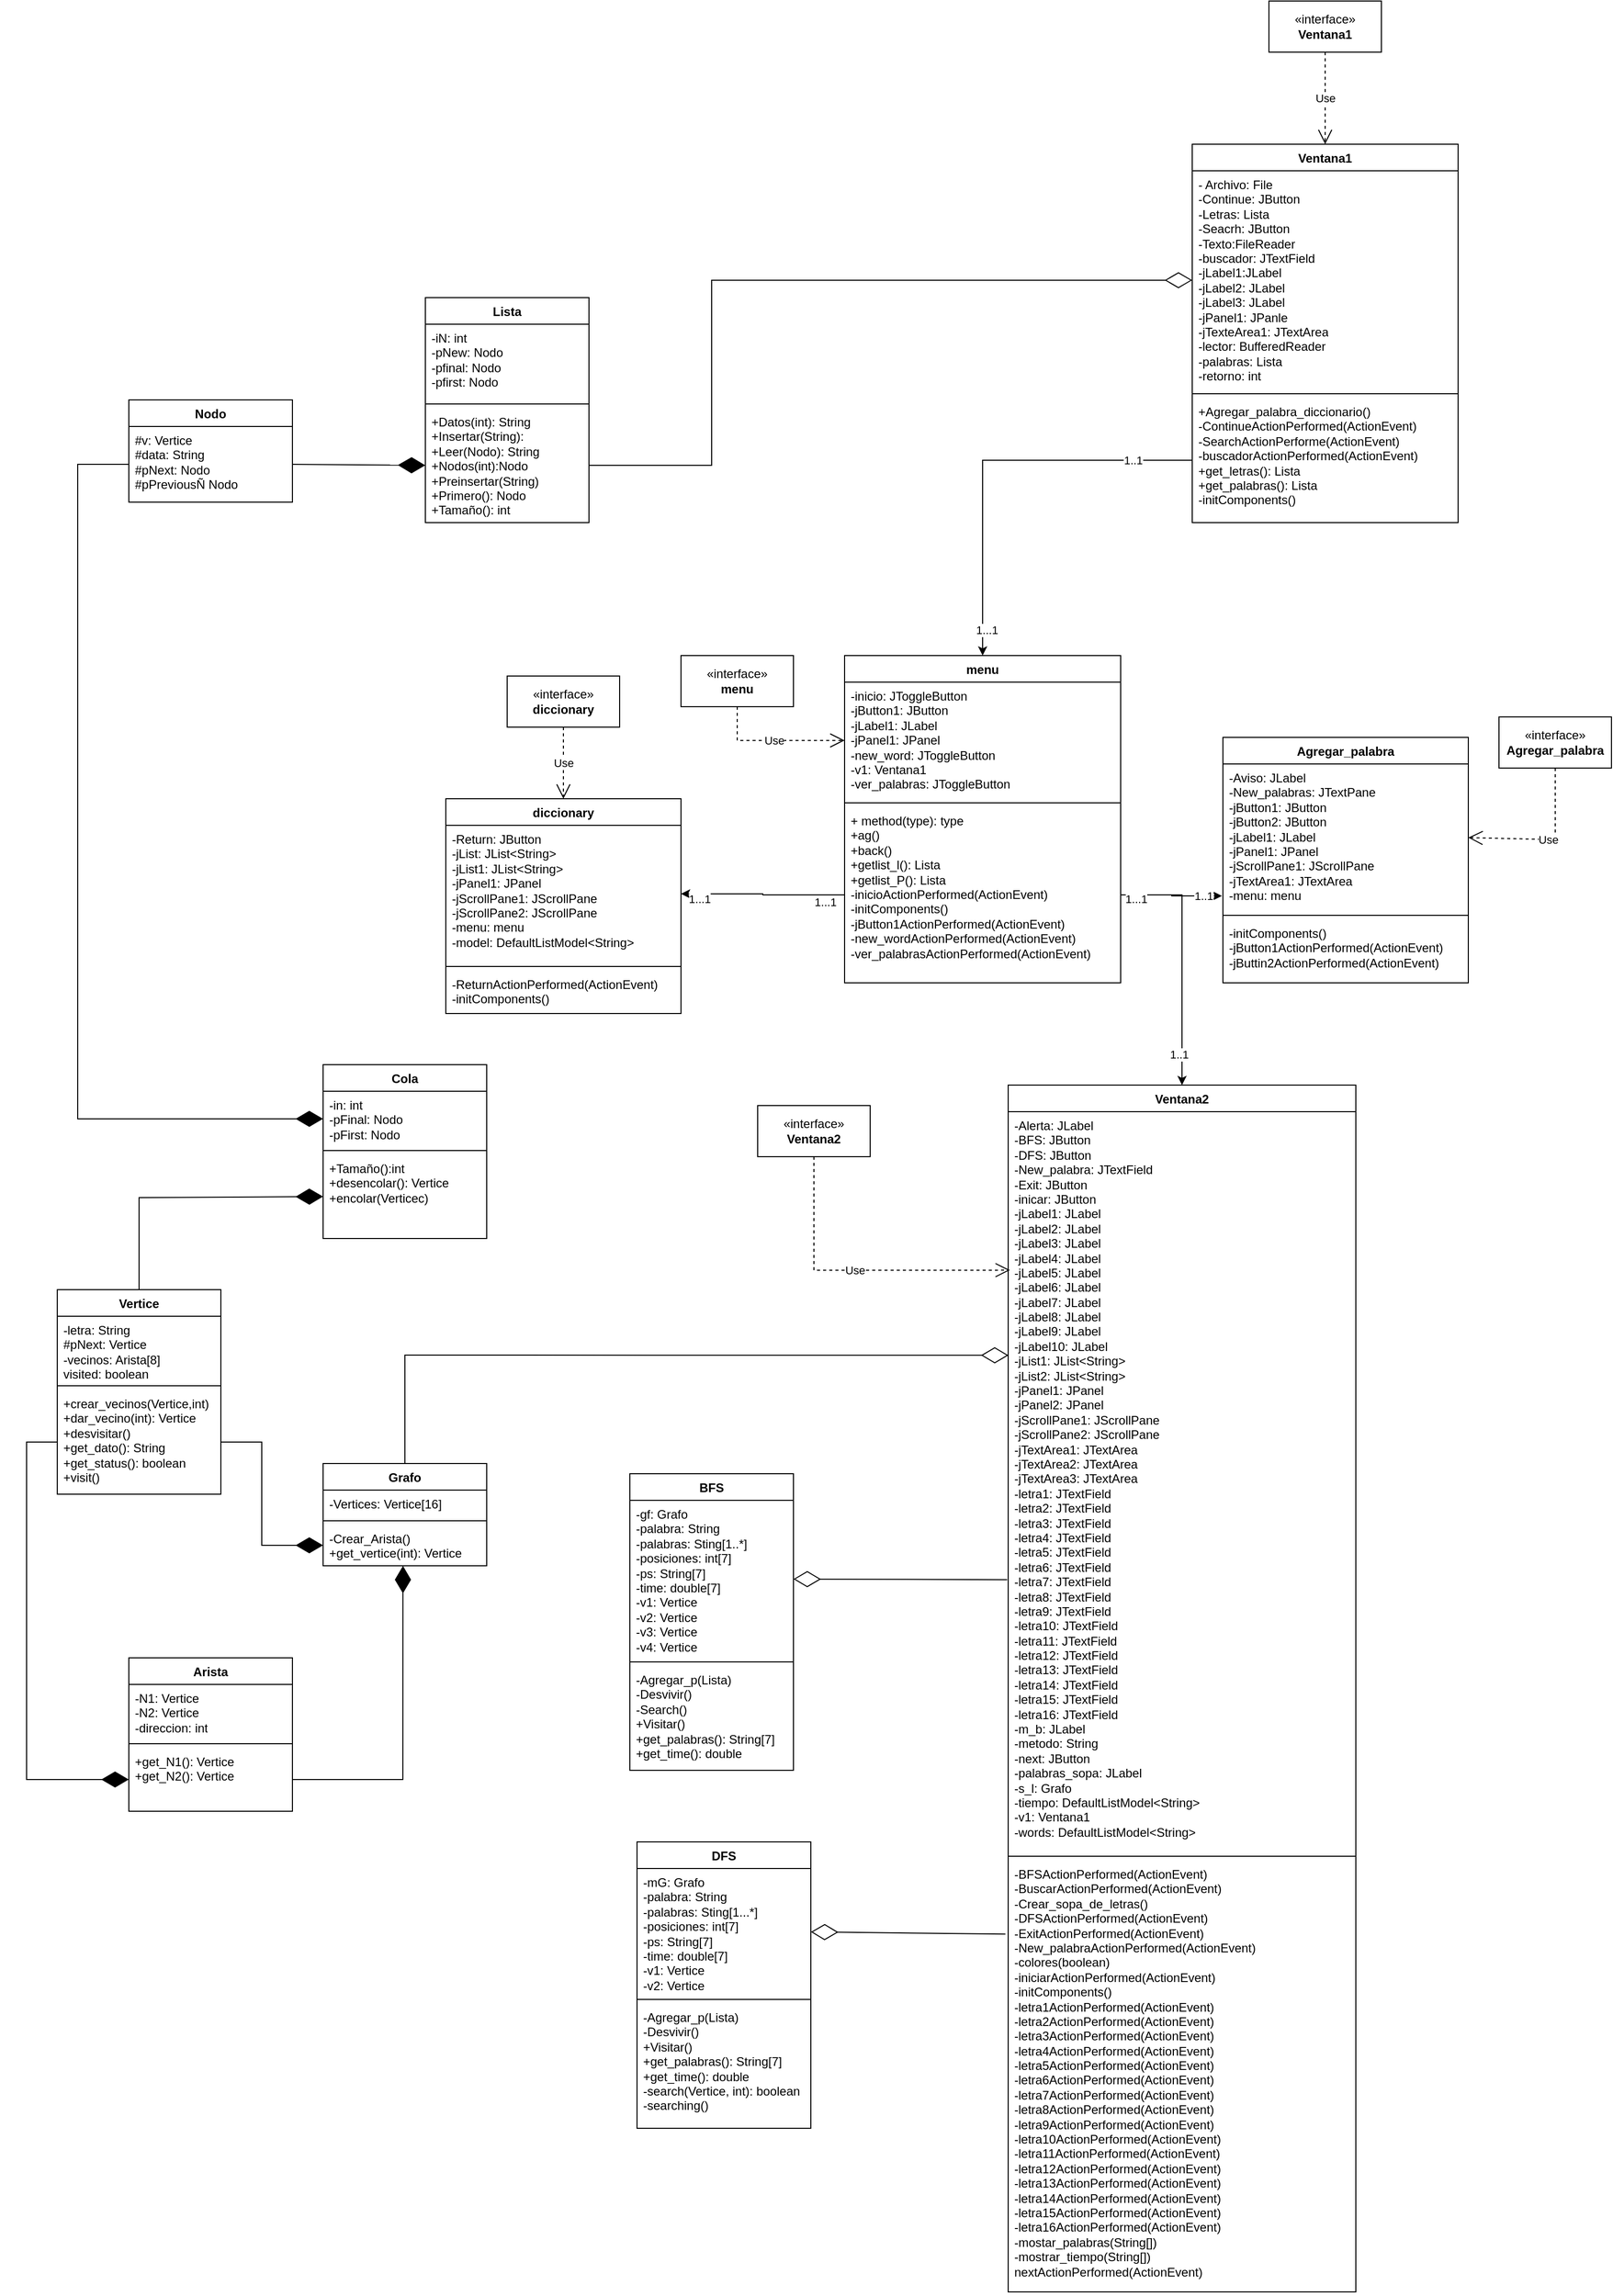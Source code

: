 <mxfile version="27.1.4">
  <diagram name="Página-1" id="ceeLPhI60hB81FL-jqfW">
    <mxGraphModel dx="1111" dy="466" grid="1" gridSize="10" guides="1" tooltips="1" connect="1" arrows="1" fold="1" page="1" pageScale="1" pageWidth="827" pageHeight="1169" math="0" shadow="0">
      <root>
        <mxCell id="0" />
        <mxCell id="1" parent="0" />
        <mxCell id="t98PURUELWhxp64p16nT-1" value="Ventana1&lt;div&gt;&lt;br&gt;&lt;/div&gt;" style="swimlane;fontStyle=1;align=center;verticalAlign=top;childLayout=stackLayout;horizontal=1;startSize=26;horizontalStack=0;resizeParent=1;resizeParentMax=0;resizeLast=0;collapsible=1;marginBottom=0;whiteSpace=wrap;html=1;" parent="1" vertex="1">
          <mxGeometry x="1200" y="190" width="260" height="370" as="geometry" />
        </mxCell>
        <mxCell id="t98PURUELWhxp64p16nT-2" value="- Archivo: File&lt;div&gt;-Continue: JButton&lt;/div&gt;&lt;div&gt;-Letras: Lista&lt;/div&gt;&lt;div&gt;-Seacrh: JButton&lt;/div&gt;&lt;div&gt;-Texto:FileReader&lt;/div&gt;&lt;div&gt;-buscador: JTextField&lt;/div&gt;&lt;div&gt;-jLabel1:JLabel&lt;/div&gt;&lt;div&gt;-jLabel2: JLabel&lt;/div&gt;&lt;div&gt;-jLabel3: JLabel&lt;/div&gt;&lt;div&gt;-jPanel1: JPanle&lt;/div&gt;&lt;div&gt;-jTexteArea1: JTextArea&lt;/div&gt;&lt;div&gt;-lector: BufferedReader&lt;/div&gt;&lt;div&gt;-palabras: Lista&lt;/div&gt;&lt;div&gt;-retorno: int&lt;/div&gt;" style="text;strokeColor=none;fillColor=none;align=left;verticalAlign=top;spacingLeft=4;spacingRight=4;overflow=hidden;rotatable=0;points=[[0,0.5],[1,0.5]];portConstraint=eastwest;whiteSpace=wrap;html=1;" parent="t98PURUELWhxp64p16nT-1" vertex="1">
          <mxGeometry y="26" width="260" height="214" as="geometry" />
        </mxCell>
        <mxCell id="t98PURUELWhxp64p16nT-3" value="" style="line;strokeWidth=1;fillColor=none;align=left;verticalAlign=middle;spacingTop=-1;spacingLeft=3;spacingRight=3;rotatable=0;labelPosition=right;points=[];portConstraint=eastwest;strokeColor=inherit;" parent="t98PURUELWhxp64p16nT-1" vertex="1">
          <mxGeometry y="240" width="260" height="8" as="geometry" />
        </mxCell>
        <mxCell id="t98PURUELWhxp64p16nT-4" value="&lt;div&gt;+Agregar_palabra_diccionario()&lt;/div&gt;&lt;div&gt;-ContinueActionPerformed(ActionEvent)&lt;/div&gt;&lt;div&gt;-SearchActionPerforme(ActionEvent)&lt;/div&gt;&lt;div&gt;-buscadorActionPerformed(ActionEvent)&lt;/div&gt;&lt;div&gt;+get_letras(): Lista&lt;/div&gt;&lt;div&gt;+get_palabras(): Lista&lt;/div&gt;&lt;div&gt;-initComponents()&lt;/div&gt;" style="text;strokeColor=none;fillColor=none;align=left;verticalAlign=top;spacingLeft=4;spacingRight=4;overflow=hidden;rotatable=0;points=[[0,0.5],[1,0.5]];portConstraint=eastwest;whiteSpace=wrap;html=1;" parent="t98PURUELWhxp64p16nT-1" vertex="1">
          <mxGeometry y="248" width="260" height="122" as="geometry" />
        </mxCell>
        <mxCell id="t98PURUELWhxp64p16nT-5" value="menu&lt;div&gt;&lt;br&gt;&lt;/div&gt;" style="swimlane;fontStyle=1;align=center;verticalAlign=top;childLayout=stackLayout;horizontal=1;startSize=26;horizontalStack=0;resizeParent=1;resizeParentMax=0;resizeLast=0;collapsible=1;marginBottom=0;whiteSpace=wrap;html=1;" parent="1" vertex="1">
          <mxGeometry x="860" y="690" width="270" height="320" as="geometry" />
        </mxCell>
        <mxCell id="t98PURUELWhxp64p16nT-6" value="-inicio: JToggleButton&lt;div&gt;-jButton1: JButton&lt;/div&gt;&lt;div&gt;-jLabel1: JLabel&lt;/div&gt;&lt;div&gt;-jPanel1: JPanel&lt;/div&gt;&lt;div&gt;-new_word: JToggleButton&lt;/div&gt;&lt;div&gt;-v1: Ventana1&lt;/div&gt;&lt;div&gt;-ver_palabras: JToggleButton&lt;/div&gt;" style="text;strokeColor=none;fillColor=none;align=left;verticalAlign=top;spacingLeft=4;spacingRight=4;overflow=hidden;rotatable=0;points=[[0,0.5],[1,0.5]];portConstraint=eastwest;whiteSpace=wrap;html=1;" parent="t98PURUELWhxp64p16nT-5" vertex="1">
          <mxGeometry y="26" width="270" height="114" as="geometry" />
        </mxCell>
        <mxCell id="t98PURUELWhxp64p16nT-7" value="" style="line;strokeWidth=1;fillColor=none;align=left;verticalAlign=middle;spacingTop=-1;spacingLeft=3;spacingRight=3;rotatable=0;labelPosition=right;points=[];portConstraint=eastwest;strokeColor=inherit;" parent="t98PURUELWhxp64p16nT-5" vertex="1">
          <mxGeometry y="140" width="270" height="8" as="geometry" />
        </mxCell>
        <mxCell id="t98PURUELWhxp64p16nT-8" value="+ method(type): type&lt;div&gt;+ag()&lt;/div&gt;&lt;div&gt;+back()&lt;/div&gt;&lt;div&gt;+getlist_l(): Lista&lt;/div&gt;&lt;div&gt;+getlist_P(): Lista&lt;/div&gt;&lt;div&gt;-inicioActionPerformed(ActionEvent)&lt;/div&gt;&lt;div&gt;-initComponents()&lt;/div&gt;&lt;div&gt;-jButton1ActionPerformed(ActionEvent)&lt;/div&gt;&lt;div&gt;-new_wordActionPerformed(ActionEvent)&lt;/div&gt;&lt;div&gt;-ver_palabrasActionPerformed(ActionEvent)&lt;/div&gt;" style="text;strokeColor=none;fillColor=none;align=left;verticalAlign=top;spacingLeft=4;spacingRight=4;overflow=hidden;rotatable=0;points=[[0,0.5],[1,0.5]];portConstraint=eastwest;whiteSpace=wrap;html=1;" parent="t98PURUELWhxp64p16nT-5" vertex="1">
          <mxGeometry y="148" width="270" height="172" as="geometry" />
        </mxCell>
        <mxCell id="t98PURUELWhxp64p16nT-9" value="diccionary" style="swimlane;fontStyle=1;align=center;verticalAlign=top;childLayout=stackLayout;horizontal=1;startSize=26;horizontalStack=0;resizeParent=1;resizeParentMax=0;resizeLast=0;collapsible=1;marginBottom=0;whiteSpace=wrap;html=1;" parent="1" vertex="1">
          <mxGeometry x="470" y="830" width="230" height="210" as="geometry" />
        </mxCell>
        <mxCell id="t98PURUELWhxp64p16nT-10" value="-Return: JButton&lt;div&gt;-jList: JList&amp;lt;String&amp;gt;&lt;br&gt;&lt;div&gt;-jList1: JList&amp;lt;String&amp;gt;&lt;/div&gt;&lt;/div&gt;&lt;div&gt;-jPanel1: JPanel&lt;/div&gt;&lt;div&gt;-jScrollPane1: JScrollPane&lt;/div&gt;&lt;div&gt;-jScrollPane2: JScrollPane&lt;/div&gt;&lt;div&gt;-menu: menu&lt;/div&gt;&lt;div&gt;-model: DefaultListModel&amp;lt;String&amp;gt;&lt;/div&gt;" style="text;strokeColor=none;fillColor=none;align=left;verticalAlign=top;spacingLeft=4;spacingRight=4;overflow=hidden;rotatable=0;points=[[0,0.5],[1,0.5]];portConstraint=eastwest;whiteSpace=wrap;html=1;" parent="t98PURUELWhxp64p16nT-9" vertex="1">
          <mxGeometry y="26" width="230" height="134" as="geometry" />
        </mxCell>
        <mxCell id="t98PURUELWhxp64p16nT-11" value="" style="line;strokeWidth=1;fillColor=none;align=left;verticalAlign=middle;spacingTop=-1;spacingLeft=3;spacingRight=3;rotatable=0;labelPosition=right;points=[];portConstraint=eastwest;strokeColor=inherit;" parent="t98PURUELWhxp64p16nT-9" vertex="1">
          <mxGeometry y="160" width="230" height="8" as="geometry" />
        </mxCell>
        <mxCell id="t98PURUELWhxp64p16nT-12" value="-ReturnActionPerformed(ActionEvent)&lt;div&gt;-initComponents()&lt;/div&gt;" style="text;strokeColor=none;fillColor=none;align=left;verticalAlign=top;spacingLeft=4;spacingRight=4;overflow=hidden;rotatable=0;points=[[0,0.5],[1,0.5]];portConstraint=eastwest;whiteSpace=wrap;html=1;" parent="t98PURUELWhxp64p16nT-9" vertex="1">
          <mxGeometry y="168" width="230" height="42" as="geometry" />
        </mxCell>
        <mxCell id="t98PURUELWhxp64p16nT-13" value="Agregar_palabra" style="swimlane;fontStyle=1;align=center;verticalAlign=top;childLayout=stackLayout;horizontal=1;startSize=26;horizontalStack=0;resizeParent=1;resizeParentMax=0;resizeLast=0;collapsible=1;marginBottom=0;whiteSpace=wrap;html=1;" parent="1" vertex="1">
          <mxGeometry x="1230" y="770" width="240" height="240" as="geometry" />
        </mxCell>
        <mxCell id="t98PURUELWhxp64p16nT-14" value="-Aviso: JLabel&lt;div&gt;-New_palabras: JTextPane&lt;/div&gt;&lt;div&gt;-jButton1: JButton&lt;/div&gt;&lt;div&gt;-jButton2: JButton&lt;/div&gt;&lt;div&gt;-jLabel1: JLabel&lt;/div&gt;&lt;div&gt;-jPanel1: JPanel&lt;/div&gt;&lt;div&gt;-jScrollPane1: JScrollPane&lt;/div&gt;&lt;div&gt;-jTextArea1: JTextArea&lt;/div&gt;&lt;div&gt;-menu: menu&lt;/div&gt;" style="text;strokeColor=none;fillColor=none;align=left;verticalAlign=top;spacingLeft=4;spacingRight=4;overflow=hidden;rotatable=0;points=[[0,0.5],[1,0.5]];portConstraint=eastwest;whiteSpace=wrap;html=1;" parent="t98PURUELWhxp64p16nT-13" vertex="1">
          <mxGeometry y="26" width="240" height="144" as="geometry" />
        </mxCell>
        <mxCell id="t98PURUELWhxp64p16nT-15" value="" style="line;strokeWidth=1;fillColor=none;align=left;verticalAlign=middle;spacingTop=-1;spacingLeft=3;spacingRight=3;rotatable=0;labelPosition=right;points=[];portConstraint=eastwest;strokeColor=inherit;" parent="t98PURUELWhxp64p16nT-13" vertex="1">
          <mxGeometry y="170" width="240" height="8" as="geometry" />
        </mxCell>
        <mxCell id="t98PURUELWhxp64p16nT-16" value="-initComponents()&lt;div&gt;-jButton1ActionPerformed(ActionEvent)&lt;/div&gt;&lt;div&gt;-jButtin2ActionPerformed(ActionEvent)&lt;/div&gt;" style="text;strokeColor=none;fillColor=none;align=left;verticalAlign=top;spacingLeft=4;spacingRight=4;overflow=hidden;rotatable=0;points=[[0,0.5],[1,0.5]];portConstraint=eastwest;whiteSpace=wrap;html=1;" parent="t98PURUELWhxp64p16nT-13" vertex="1">
          <mxGeometry y="178" width="240" height="62" as="geometry" />
        </mxCell>
        <mxCell id="t98PURUELWhxp64p16nT-17" value="Ventana2" style="swimlane;fontStyle=1;align=center;verticalAlign=top;childLayout=stackLayout;horizontal=1;startSize=26;horizontalStack=0;resizeParent=1;resizeParentMax=0;resizeLast=0;collapsible=1;marginBottom=0;whiteSpace=wrap;html=1;" parent="1" vertex="1">
          <mxGeometry x="1020" y="1110" width="340" height="1180" as="geometry" />
        </mxCell>
        <mxCell id="t98PURUELWhxp64p16nT-18" value="-Alerta: JLabel&lt;div&gt;-BFS: JButton&lt;/div&gt;&lt;div&gt;-DFS: JButton&lt;/div&gt;&lt;div&gt;-New_palabra: JTextField&lt;/div&gt;&lt;div&gt;-Exit: JButton&lt;/div&gt;&lt;div&gt;-inicar: JButton&lt;/div&gt;&lt;div&gt;-jLabel1: JLabel&lt;/div&gt;&lt;div&gt;-jLabel2: JLabel&lt;/div&gt;&lt;div&gt;-jLabel3: JLabel&lt;/div&gt;&lt;div&gt;-jLabel4: JLabel&lt;/div&gt;&lt;div&gt;-jLabel5: JLabel&lt;/div&gt;&lt;div&gt;-jLabel6: JLabel&lt;/div&gt;&lt;div&gt;&lt;span style=&quot;background-color: transparent; color: light-dark(rgb(0, 0, 0), rgb(255, 255, 255));&quot;&gt;-jLabel7: JLabel&lt;/span&gt;&lt;/div&gt;&lt;div&gt;-jLabel8: JLabel&lt;span style=&quot;background-color: transparent; color: light-dark(rgb(0, 0, 0), rgb(255, 255, 255));&quot;&gt;&lt;/span&gt;&lt;/div&gt;&lt;div&gt;-jLabel9: JLabel&lt;/div&gt;&lt;div&gt;-jLabel10: JLabel&lt;/div&gt;&lt;div&gt;-jList1: JList&amp;lt;String&amp;gt;&lt;/div&gt;&lt;div&gt;-jList2: JList&amp;lt;String&amp;gt;&lt;/div&gt;&lt;div&gt;-jPanel1: JPanel&lt;/div&gt;&lt;div&gt;-jPanel2: JPanel&lt;/div&gt;&lt;div&gt;-jScrollPane1: JScrollPane&lt;/div&gt;&lt;div&gt;-jScrollPane2: JScrollPane&lt;/div&gt;&lt;div&gt;-jTextArea1: JTextArea&lt;/div&gt;&lt;div&gt;-jTextArea2: JTextArea&lt;/div&gt;&lt;div&gt;-jTextArea3: JTextArea&lt;/div&gt;&lt;div&gt;-letra1: JTextField&lt;/div&gt;&lt;div&gt;-letra2: JTextField&lt;/div&gt;&lt;div&gt;-letra3: JTextField&lt;/div&gt;&lt;div&gt;-letra4: JTextField&lt;/div&gt;&lt;div&gt;-letra5: JTextField&lt;/div&gt;&lt;div&gt;-letra6: JTextField&lt;/div&gt;&lt;div&gt;-letra7: JTextField&lt;/div&gt;&lt;div&gt;-letra8: JTextField&lt;/div&gt;&lt;div&gt;-letra9: JTextField&lt;/div&gt;&lt;div&gt;-letra10: JTextField&lt;/div&gt;&lt;div&gt;-letra11: JTextField&lt;/div&gt;&lt;div&gt;-letra12: JTextField&lt;/div&gt;&lt;div&gt;-letra13: JTextField&lt;/div&gt;&lt;div&gt;-letra14: JTextField&lt;/div&gt;&lt;div&gt;-letra15: JTextField&lt;/div&gt;&lt;div&gt;-letra16: JTextField&lt;/div&gt;&lt;div&gt;-m_b: JLabel&lt;/div&gt;&lt;div&gt;-metodo: String&lt;/div&gt;&lt;div&gt;-next: JButton&lt;/div&gt;&lt;div&gt;-palabras_sopa: JLabel&lt;/div&gt;&lt;div&gt;-s_l: Grafo&lt;/div&gt;&lt;div&gt;-tiempo: DefaultListModel&amp;lt;String&amp;gt;&lt;/div&gt;&lt;div&gt;-v1: Ventana1&lt;/div&gt;&lt;div&gt;-words:&amp;nbsp;&lt;span style=&quot;background-color: transparent; color: light-dark(rgb(0, 0, 0), rgb(255, 255, 255));&quot;&gt;DefaultListModel&amp;lt;String&amp;gt;&lt;/span&gt;&lt;/div&gt;" style="text;strokeColor=none;fillColor=none;align=left;verticalAlign=top;spacingLeft=4;spacingRight=4;overflow=hidden;rotatable=0;points=[[0,0.5],[1,0.5]];portConstraint=eastwest;whiteSpace=wrap;html=1;" parent="t98PURUELWhxp64p16nT-17" vertex="1">
          <mxGeometry y="26" width="340" height="724" as="geometry" />
        </mxCell>
        <mxCell id="t98PURUELWhxp64p16nT-19" value="" style="line;strokeWidth=1;fillColor=none;align=left;verticalAlign=middle;spacingTop=-1;spacingLeft=3;spacingRight=3;rotatable=0;labelPosition=right;points=[];portConstraint=eastwest;strokeColor=inherit;" parent="t98PURUELWhxp64p16nT-17" vertex="1">
          <mxGeometry y="750" width="340" height="8" as="geometry" />
        </mxCell>
        <mxCell id="t98PURUELWhxp64p16nT-20" value="-BFSActionPerformed(ActionEvent)&lt;div&gt;-Buscar&lt;span style=&quot;background-color: transparent; color: light-dark(rgb(0, 0, 0), rgb(255, 255, 255));&quot;&gt;ActionPerformed(ActionEvent)&lt;/span&gt;&lt;/div&gt;&lt;div&gt;&lt;span style=&quot;background-color: transparent; color: light-dark(rgb(0, 0, 0), rgb(255, 255, 255));&quot;&gt;-Crear_sopa_de_letras()&lt;/span&gt;&lt;/div&gt;&lt;div&gt;&lt;span style=&quot;background-color: transparent; color: light-dark(rgb(0, 0, 0), rgb(255, 255, 255));&quot;&gt;-DFS&lt;/span&gt;&lt;span style=&quot;background-color: transparent; color: light-dark(rgb(0, 0, 0), rgb(255, 255, 255));&quot;&gt;ActionPerformed(ActionEvent)&lt;/span&gt;&lt;/div&gt;&lt;div&gt;-Exit&lt;span style=&quot;background-color: transparent; color: light-dark(rgb(0, 0, 0), rgb(255, 255, 255));&quot;&gt;ActionPerformed(ActionEvent)&lt;/span&gt;&lt;/div&gt;&lt;div&gt;&lt;span style=&quot;background-color: transparent; color: light-dark(rgb(0, 0, 0), rgb(255, 255, 255));&quot;&gt;-New_palabra&lt;/span&gt;&lt;span style=&quot;background-color: transparent; color: light-dark(rgb(0, 0, 0), rgb(255, 255, 255));&quot;&gt;ActionPerformed(ActionEvent)&lt;/span&gt;&lt;/div&gt;&lt;div&gt;&lt;span style=&quot;background-color: transparent; color: light-dark(rgb(0, 0, 0), rgb(255, 255, 255));&quot;&gt;-colores(boolean)&lt;/span&gt;&lt;/div&gt;&lt;div&gt;&lt;span style=&quot;background-color: transparent; color: light-dark(rgb(0, 0, 0), rgb(255, 255, 255));&quot;&gt;-iniciar&lt;/span&gt;&lt;span style=&quot;background-color: transparent; color: light-dark(rgb(0, 0, 0), rgb(255, 255, 255));&quot;&gt;ActionPerformed(ActionEvent)&lt;/span&gt;&lt;/div&gt;&lt;div&gt;&lt;span style=&quot;background-color: transparent; color: light-dark(rgb(0, 0, 0), rgb(255, 255, 255));&quot;&gt;-initComponents()&lt;/span&gt;&lt;/div&gt;&lt;div&gt;&lt;span style=&quot;background-color: transparent; color: light-dark(rgb(0, 0, 0), rgb(255, 255, 255));&quot;&gt;-letra1&lt;/span&gt;&lt;span style=&quot;background-color: transparent; color: light-dark(rgb(0, 0, 0), rgb(255, 255, 255));&quot;&gt;ActionPerformed(ActionEvent)&lt;/span&gt;&lt;/div&gt;&lt;div&gt;&lt;span style=&quot;color: light-dark(rgb(0, 0, 0), rgb(255, 255, 255)); background-color: transparent;&quot;&gt;-letra2&lt;/span&gt;&lt;span style=&quot;color: light-dark(rgb(0, 0, 0), rgb(255, 255, 255)); background-color: transparent;&quot;&gt;ActionPerformed(ActionEvent)&lt;/span&gt;&lt;span style=&quot;background-color: transparent; color: light-dark(rgb(0, 0, 0), rgb(255, 255, 255));&quot;&gt;&lt;/span&gt;&lt;/div&gt;&lt;div&gt;&lt;span style=&quot;color: light-dark(rgb(0, 0, 0), rgb(255, 255, 255)); background-color: transparent;&quot;&gt;-letra3&lt;/span&gt;&lt;span style=&quot;color: light-dark(rgb(0, 0, 0), rgb(255, 255, 255)); background-color: transparent;&quot;&gt;ActionPerformed(ActionEvent)&lt;/span&gt;&lt;span style=&quot;background-color: transparent; color: light-dark(rgb(0, 0, 0), rgb(255, 255, 255));&quot;&gt;&lt;/span&gt;&lt;/div&gt;&lt;div&gt;&lt;span style=&quot;color: light-dark(rgb(0, 0, 0), rgb(255, 255, 255)); background-color: transparent;&quot;&gt;-letra4&lt;/span&gt;&lt;span style=&quot;color: light-dark(rgb(0, 0, 0), rgb(255, 255, 255)); background-color: transparent;&quot;&gt;ActionPerformed(ActionEvent)&lt;/span&gt;&lt;span style=&quot;color: light-dark(rgb(0, 0, 0), rgb(255, 255, 255)); background-color: transparent;&quot;&gt;&lt;/span&gt;&lt;/div&gt;&lt;div&gt;&lt;span style=&quot;color: light-dark(rgb(0, 0, 0), rgb(255, 255, 255)); background-color: transparent;&quot;&gt;-letra5&lt;/span&gt;&lt;span style=&quot;color: light-dark(rgb(0, 0, 0), rgb(255, 255, 255)); background-color: transparent;&quot;&gt;ActionPerformed(ActionEvent)&lt;/span&gt;&lt;span style=&quot;color: light-dark(rgb(0, 0, 0), rgb(255, 255, 255)); background-color: transparent;&quot;&gt;&lt;/span&gt;&lt;/div&gt;&lt;div&gt;&lt;span style=&quot;color: light-dark(rgb(0, 0, 0), rgb(255, 255, 255)); background-color: transparent;&quot;&gt;-letra6&lt;/span&gt;&lt;span style=&quot;color: light-dark(rgb(0, 0, 0), rgb(255, 255, 255)); background-color: transparent;&quot;&gt;ActionPerformed(ActionEvent)&lt;/span&gt;&lt;span style=&quot;color: light-dark(rgb(0, 0, 0), rgb(255, 255, 255)); background-color: transparent;&quot;&gt;&lt;/span&gt;&lt;/div&gt;&lt;div&gt;&lt;span style=&quot;color: light-dark(rgb(0, 0, 0), rgb(255, 255, 255)); background-color: transparent;&quot;&gt;-letra7&lt;/span&gt;&lt;span style=&quot;color: light-dark(rgb(0, 0, 0), rgb(255, 255, 255)); background-color: transparent;&quot;&gt;ActionPerformed(ActionEvent)&lt;/span&gt;&lt;span style=&quot;color: light-dark(rgb(0, 0, 0), rgb(255, 255, 255)); background-color: transparent;&quot;&gt;&lt;/span&gt;&lt;/div&gt;&lt;div&gt;&lt;span style=&quot;color: light-dark(rgb(0, 0, 0), rgb(255, 255, 255)); background-color: transparent;&quot;&gt;-letra8&lt;/span&gt;&lt;span style=&quot;color: light-dark(rgb(0, 0, 0), rgb(255, 255, 255)); background-color: transparent;&quot;&gt;ActionPerformed(ActionEvent)&lt;/span&gt;&lt;span style=&quot;color: light-dark(rgb(0, 0, 0), rgb(255, 255, 255)); background-color: transparent;&quot;&gt;&lt;/span&gt;&lt;/div&gt;&lt;div&gt;&lt;span style=&quot;color: light-dark(rgb(0, 0, 0), rgb(255, 255, 255)); background-color: transparent;&quot;&gt;-letra9&lt;/span&gt;&lt;span style=&quot;color: light-dark(rgb(0, 0, 0), rgb(255, 255, 255)); background-color: transparent;&quot;&gt;ActionPerformed(ActionEvent)&lt;/span&gt;&lt;span style=&quot;color: light-dark(rgb(0, 0, 0), rgb(255, 255, 255)); background-color: transparent;&quot;&gt;&lt;/span&gt;&lt;/div&gt;&lt;div&gt;&lt;span style=&quot;color: light-dark(rgb(0, 0, 0), rgb(255, 255, 255)); background-color: transparent;&quot;&gt;-letra10&lt;/span&gt;&lt;span style=&quot;color: light-dark(rgb(0, 0, 0), rgb(255, 255, 255)); background-color: transparent;&quot;&gt;ActionPerformed(ActionEvent)&lt;/span&gt;&lt;span style=&quot;color: light-dark(rgb(0, 0, 0), rgb(255, 255, 255)); background-color: transparent;&quot;&gt;&lt;/span&gt;&lt;/div&gt;&lt;div&gt;&lt;span style=&quot;color: light-dark(rgb(0, 0, 0), rgb(255, 255, 255)); background-color: transparent;&quot;&gt;-letra11&lt;/span&gt;&lt;span style=&quot;color: light-dark(rgb(0, 0, 0), rgb(255, 255, 255)); background-color: transparent;&quot;&gt;ActionPerformed(ActionEvent)&lt;/span&gt;&lt;span style=&quot;color: light-dark(rgb(0, 0, 0), rgb(255, 255, 255)); background-color: transparent;&quot;&gt;&lt;/span&gt;&lt;/div&gt;&lt;div&gt;&lt;span style=&quot;color: light-dark(rgb(0, 0, 0), rgb(255, 255, 255)); background-color: transparent;&quot;&gt;-letra12&lt;/span&gt;&lt;span style=&quot;color: light-dark(rgb(0, 0, 0), rgb(255, 255, 255)); background-color: transparent;&quot;&gt;ActionPerformed(ActionEvent)&lt;/span&gt;&lt;span style=&quot;color: light-dark(rgb(0, 0, 0), rgb(255, 255, 255)); background-color: transparent;&quot;&gt;&lt;/span&gt;&lt;/div&gt;&lt;div&gt;&lt;span style=&quot;color: light-dark(rgb(0, 0, 0), rgb(255, 255, 255)); background-color: transparent;&quot;&gt;-letra13&lt;/span&gt;&lt;span style=&quot;color: light-dark(rgb(0, 0, 0), rgb(255, 255, 255)); background-color: transparent;&quot;&gt;ActionPerformed(ActionEvent)&lt;/span&gt;&lt;span style=&quot;color: light-dark(rgb(0, 0, 0), rgb(255, 255, 255)); background-color: transparent;&quot;&gt;&lt;/span&gt;&lt;/div&gt;&lt;div&gt;&lt;span style=&quot;color: light-dark(rgb(0, 0, 0), rgb(255, 255, 255)); background-color: transparent;&quot;&gt;-letra14&lt;/span&gt;&lt;span style=&quot;color: light-dark(rgb(0, 0, 0), rgb(255, 255, 255)); background-color: transparent;&quot;&gt;ActionPerformed(ActionEvent)&lt;/span&gt;&lt;span style=&quot;color: light-dark(rgb(0, 0, 0), rgb(255, 255, 255)); background-color: transparent;&quot;&gt;&lt;/span&gt;&lt;/div&gt;&lt;div&gt;&lt;span style=&quot;color: light-dark(rgb(0, 0, 0), rgb(255, 255, 255)); background-color: transparent;&quot;&gt;-letra15&lt;/span&gt;&lt;span style=&quot;color: light-dark(rgb(0, 0, 0), rgb(255, 255, 255)); background-color: transparent;&quot;&gt;ActionPerformed(ActionEvent)&lt;/span&gt;&lt;span style=&quot;color: light-dark(rgb(0, 0, 0), rgb(255, 255, 255)); background-color: transparent;&quot;&gt;&lt;/span&gt;&lt;/div&gt;&lt;div&gt;&lt;span style=&quot;color: light-dark(rgb(0, 0, 0), rgb(255, 255, 255)); background-color: transparent;&quot;&gt;-letra16&lt;/span&gt;&lt;span style=&quot;color: light-dark(rgb(0, 0, 0), rgb(255, 255, 255)); background-color: transparent;&quot;&gt;ActionPerformed(ActionEvent)&lt;/span&gt;&lt;span style=&quot;color: light-dark(rgb(0, 0, 0), rgb(255, 255, 255)); background-color: transparent;&quot;&gt;&lt;/span&gt;&lt;/div&gt;&lt;div&gt;-mostar_palabras(String[])&lt;/div&gt;&lt;div&gt;-mostrar_tiempo(String[])&lt;/div&gt;&lt;div&gt;nextActionPerformed(ActionEvent)&lt;/div&gt;" style="text;strokeColor=none;fillColor=none;align=left;verticalAlign=top;spacingLeft=4;spacingRight=4;overflow=hidden;rotatable=0;points=[[0,0.5],[1,0.5]];portConstraint=eastwest;whiteSpace=wrap;html=1;" parent="t98PURUELWhxp64p16nT-17" vertex="1">
          <mxGeometry y="758" width="340" height="422" as="geometry" />
        </mxCell>
        <mxCell id="t98PURUELWhxp64p16nT-21" value="Lista" style="swimlane;fontStyle=1;align=center;verticalAlign=top;childLayout=stackLayout;horizontal=1;startSize=26;horizontalStack=0;resizeParent=1;resizeParentMax=0;resizeLast=0;collapsible=1;marginBottom=0;whiteSpace=wrap;html=1;" parent="1" vertex="1">
          <mxGeometry x="450" y="340" width="160" height="220" as="geometry" />
        </mxCell>
        <mxCell id="t98PURUELWhxp64p16nT-22" value="-iN: int&lt;div&gt;-pNew: Nodo&lt;/div&gt;&lt;div&gt;-pfinal: Nodo&lt;/div&gt;&lt;div&gt;-pfirst: Nodo&lt;/div&gt;" style="text;strokeColor=none;fillColor=none;align=left;verticalAlign=top;spacingLeft=4;spacingRight=4;overflow=hidden;rotatable=0;points=[[0,0.5],[1,0.5]];portConstraint=eastwest;whiteSpace=wrap;html=1;" parent="t98PURUELWhxp64p16nT-21" vertex="1">
          <mxGeometry y="26" width="160" height="74" as="geometry" />
        </mxCell>
        <mxCell id="t98PURUELWhxp64p16nT-23" value="" style="line;strokeWidth=1;fillColor=none;align=left;verticalAlign=middle;spacingTop=-1;spacingLeft=3;spacingRight=3;rotatable=0;labelPosition=right;points=[];portConstraint=eastwest;strokeColor=inherit;" parent="t98PURUELWhxp64p16nT-21" vertex="1">
          <mxGeometry y="100" width="160" height="8" as="geometry" />
        </mxCell>
        <mxCell id="t98PURUELWhxp64p16nT-24" value="+Datos(int): String&lt;div&gt;+Insertar(String):&lt;/div&gt;&lt;div&gt;+Leer(Nodo): String&lt;/div&gt;&lt;div&gt;+Nodos(int):Nodo&lt;/div&gt;&lt;div&gt;+Preinsertar(String)&lt;/div&gt;&lt;div&gt;+Primero(): Nodo&lt;/div&gt;&lt;div&gt;+Tamaño(): int&lt;/div&gt;&lt;div&gt;&lt;br&gt;&lt;/div&gt;" style="text;strokeColor=none;fillColor=none;align=left;verticalAlign=top;spacingLeft=4;spacingRight=4;overflow=hidden;rotatable=0;points=[[0,0.5],[1,0.5]];portConstraint=eastwest;whiteSpace=wrap;html=1;" parent="t98PURUELWhxp64p16nT-21" vertex="1">
          <mxGeometry y="108" width="160" height="112" as="geometry" />
        </mxCell>
        <mxCell id="t98PURUELWhxp64p16nT-25" value="Nodo" style="swimlane;fontStyle=1;align=center;verticalAlign=top;childLayout=stackLayout;horizontal=1;startSize=26;horizontalStack=0;resizeParent=1;resizeParentMax=0;resizeLast=0;collapsible=1;marginBottom=0;whiteSpace=wrap;html=1;" parent="1" vertex="1">
          <mxGeometry x="160" y="440" width="160" height="100" as="geometry" />
        </mxCell>
        <mxCell id="t98PURUELWhxp64p16nT-26" value="#v: Vertice&lt;div&gt;#data: String&lt;/div&gt;&lt;div&gt;#pNext: Nodo&lt;/div&gt;&lt;div&gt;#pPreviousÑ Nodo&lt;/div&gt;" style="text;strokeColor=none;fillColor=none;align=left;verticalAlign=top;spacingLeft=4;spacingRight=4;overflow=hidden;rotatable=0;points=[[0,0.5],[1,0.5]];portConstraint=eastwest;whiteSpace=wrap;html=1;" parent="t98PURUELWhxp64p16nT-25" vertex="1">
          <mxGeometry y="26" width="160" height="74" as="geometry" />
        </mxCell>
        <mxCell id="t98PURUELWhxp64p16nT-29" value="Grafo" style="swimlane;fontStyle=1;align=center;verticalAlign=top;childLayout=stackLayout;horizontal=1;startSize=26;horizontalStack=0;resizeParent=1;resizeParentMax=0;resizeLast=0;collapsible=1;marginBottom=0;whiteSpace=wrap;html=1;" parent="1" vertex="1">
          <mxGeometry x="350" y="1480" width="160" height="100" as="geometry" />
        </mxCell>
        <mxCell id="t98PURUELWhxp64p16nT-30" value="-Vertices: Vertice[16]" style="text;strokeColor=none;fillColor=none;align=left;verticalAlign=top;spacingLeft=4;spacingRight=4;overflow=hidden;rotatable=0;points=[[0,0.5],[1,0.5]];portConstraint=eastwest;whiteSpace=wrap;html=1;" parent="t98PURUELWhxp64p16nT-29" vertex="1">
          <mxGeometry y="26" width="160" height="26" as="geometry" />
        </mxCell>
        <mxCell id="t98PURUELWhxp64p16nT-31" value="" style="line;strokeWidth=1;fillColor=none;align=left;verticalAlign=middle;spacingTop=-1;spacingLeft=3;spacingRight=3;rotatable=0;labelPosition=right;points=[];portConstraint=eastwest;strokeColor=inherit;" parent="t98PURUELWhxp64p16nT-29" vertex="1">
          <mxGeometry y="52" width="160" height="8" as="geometry" />
        </mxCell>
        <mxCell id="t98PURUELWhxp64p16nT-32" value="-Crear_Arista()&lt;div&gt;+get_vertice(int): Vertice&lt;/div&gt;" style="text;strokeColor=none;fillColor=none;align=left;verticalAlign=top;spacingLeft=4;spacingRight=4;overflow=hidden;rotatable=0;points=[[0,0.5],[1,0.5]];portConstraint=eastwest;whiteSpace=wrap;html=1;" parent="t98PURUELWhxp64p16nT-29" vertex="1">
          <mxGeometry y="60" width="160" height="40" as="geometry" />
        </mxCell>
        <mxCell id="t98PURUELWhxp64p16nT-33" value="Vertice" style="swimlane;fontStyle=1;align=center;verticalAlign=top;childLayout=stackLayout;horizontal=1;startSize=26;horizontalStack=0;resizeParent=1;resizeParentMax=0;resizeLast=0;collapsible=1;marginBottom=0;whiteSpace=wrap;html=1;" parent="1" vertex="1">
          <mxGeometry x="90" y="1310" width="160" height="200" as="geometry" />
        </mxCell>
        <mxCell id="t98PURUELWhxp64p16nT-34" value="-letra: String&lt;div&gt;#pNext: Vertice&lt;/div&gt;&lt;div&gt;-vecinos: Arista[8]&lt;/div&gt;&lt;div&gt;visited: boolean&lt;/div&gt;" style="text;strokeColor=none;fillColor=none;align=left;verticalAlign=top;spacingLeft=4;spacingRight=4;overflow=hidden;rotatable=0;points=[[0,0.5],[1,0.5]];portConstraint=eastwest;whiteSpace=wrap;html=1;" parent="t98PURUELWhxp64p16nT-33" vertex="1">
          <mxGeometry y="26" width="160" height="64" as="geometry" />
        </mxCell>
        <mxCell id="t98PURUELWhxp64p16nT-35" value="" style="line;strokeWidth=1;fillColor=none;align=left;verticalAlign=middle;spacingTop=-1;spacingLeft=3;spacingRight=3;rotatable=0;labelPosition=right;points=[];portConstraint=eastwest;strokeColor=inherit;" parent="t98PURUELWhxp64p16nT-33" vertex="1">
          <mxGeometry y="90" width="160" height="8" as="geometry" />
        </mxCell>
        <mxCell id="t98PURUELWhxp64p16nT-36" value="+crear_vecinos(Vertice,int)&lt;div&gt;+dar_vecino(int): Vertice&lt;/div&gt;&lt;div&gt;+desvisitar()&lt;/div&gt;&lt;div&gt;+get_dato(): String&lt;/div&gt;&lt;div&gt;+get_status(): boolean&lt;/div&gt;&lt;div&gt;+visit()&lt;/div&gt;" style="text;strokeColor=none;fillColor=none;align=left;verticalAlign=top;spacingLeft=4;spacingRight=4;overflow=hidden;rotatable=0;points=[[0,0.5],[1,0.5]];portConstraint=eastwest;whiteSpace=wrap;html=1;" parent="t98PURUELWhxp64p16nT-33" vertex="1">
          <mxGeometry y="98" width="160" height="102" as="geometry" />
        </mxCell>
        <mxCell id="t98PURUELWhxp64p16nT-37" value="Arista" style="swimlane;fontStyle=1;align=center;verticalAlign=top;childLayout=stackLayout;horizontal=1;startSize=26;horizontalStack=0;resizeParent=1;resizeParentMax=0;resizeLast=0;collapsible=1;marginBottom=0;whiteSpace=wrap;html=1;" parent="1" vertex="1">
          <mxGeometry x="160" y="1670" width="160" height="150" as="geometry" />
        </mxCell>
        <mxCell id="t98PURUELWhxp64p16nT-38" value="-N1: Vertice&lt;div&gt;-N2: Vertice&lt;/div&gt;&lt;div&gt;-direccion: int&lt;/div&gt;" style="text;strokeColor=none;fillColor=none;align=left;verticalAlign=top;spacingLeft=4;spacingRight=4;overflow=hidden;rotatable=0;points=[[0,0.5],[1,0.5]];portConstraint=eastwest;whiteSpace=wrap;html=1;" parent="t98PURUELWhxp64p16nT-37" vertex="1">
          <mxGeometry y="26" width="160" height="54" as="geometry" />
        </mxCell>
        <mxCell id="t98PURUELWhxp64p16nT-39" value="" style="line;strokeWidth=1;fillColor=none;align=left;verticalAlign=middle;spacingTop=-1;spacingLeft=3;spacingRight=3;rotatable=0;labelPosition=right;points=[];portConstraint=eastwest;strokeColor=inherit;" parent="t98PURUELWhxp64p16nT-37" vertex="1">
          <mxGeometry y="80" width="160" height="8" as="geometry" />
        </mxCell>
        <mxCell id="t98PURUELWhxp64p16nT-40" value="&lt;div&gt;+get_N1(): Vertice&lt;/div&gt;+get_N2(): Vertice" style="text;strokeColor=none;fillColor=none;align=left;verticalAlign=top;spacingLeft=4;spacingRight=4;overflow=hidden;rotatable=0;points=[[0,0.5],[1,0.5]];portConstraint=eastwest;whiteSpace=wrap;html=1;" parent="t98PURUELWhxp64p16nT-37" vertex="1">
          <mxGeometry y="88" width="160" height="62" as="geometry" />
        </mxCell>
        <mxCell id="t98PURUELWhxp64p16nT-41" value="BFS" style="swimlane;fontStyle=1;align=center;verticalAlign=top;childLayout=stackLayout;horizontal=1;startSize=26;horizontalStack=0;resizeParent=1;resizeParentMax=0;resizeLast=0;collapsible=1;marginBottom=0;whiteSpace=wrap;html=1;" parent="1" vertex="1">
          <mxGeometry x="650" y="1490" width="160" height="290" as="geometry" />
        </mxCell>
        <mxCell id="t98PURUELWhxp64p16nT-42" value="&lt;div&gt;-gf: Grafo&lt;/div&gt;&lt;div&gt;-palabra: String&lt;/div&gt;&lt;div&gt;-palabras: Sting[1..*]&lt;br&gt;&lt;/div&gt;&lt;div&gt;-posiciones: int[7]&lt;/div&gt;&lt;div&gt;-ps: String[7]&lt;/div&gt;&lt;div&gt;-time: double[7]&lt;/div&gt;&lt;div&gt;-v1: Vertice&lt;/div&gt;&lt;div&gt;-v2: Vertice&lt;/div&gt;&lt;div&gt;-v3: Vertice&lt;/div&gt;&lt;div&gt;-v4: Vertice&lt;/div&gt;" style="text;strokeColor=none;fillColor=none;align=left;verticalAlign=top;spacingLeft=4;spacingRight=4;overflow=hidden;rotatable=0;points=[[0,0.5],[1,0.5]];portConstraint=eastwest;whiteSpace=wrap;html=1;" parent="t98PURUELWhxp64p16nT-41" vertex="1">
          <mxGeometry y="26" width="160" height="154" as="geometry" />
        </mxCell>
        <mxCell id="t98PURUELWhxp64p16nT-43" value="" style="line;strokeWidth=1;fillColor=none;align=left;verticalAlign=middle;spacingTop=-1;spacingLeft=3;spacingRight=3;rotatable=0;labelPosition=right;points=[];portConstraint=eastwest;strokeColor=inherit;" parent="t98PURUELWhxp64p16nT-41" vertex="1">
          <mxGeometry y="180" width="160" height="8" as="geometry" />
        </mxCell>
        <mxCell id="t98PURUELWhxp64p16nT-44" value="-Agregar_p(Lista)&lt;div&gt;-Desvivir()&lt;/div&gt;&lt;div&gt;-Search()&lt;/div&gt;&lt;div&gt;+Visitar()&lt;/div&gt;&lt;div&gt;+get_palabras(): String[7]&lt;/div&gt;&lt;div&gt;+get_time(): double&lt;/div&gt;" style="text;strokeColor=none;fillColor=none;align=left;verticalAlign=top;spacingLeft=4;spacingRight=4;overflow=hidden;rotatable=0;points=[[0,0.5],[1,0.5]];portConstraint=eastwest;whiteSpace=wrap;html=1;" parent="t98PURUELWhxp64p16nT-41" vertex="1">
          <mxGeometry y="188" width="160" height="102" as="geometry" />
        </mxCell>
        <mxCell id="t98PURUELWhxp64p16nT-45" value="DFS" style="swimlane;fontStyle=1;align=center;verticalAlign=top;childLayout=stackLayout;horizontal=1;startSize=26;horizontalStack=0;resizeParent=1;resizeParentMax=0;resizeLast=0;collapsible=1;marginBottom=0;whiteSpace=wrap;html=1;" parent="1" vertex="1">
          <mxGeometry x="657" y="1850" width="170" height="280" as="geometry" />
        </mxCell>
        <mxCell id="t98PURUELWhxp64p16nT-46" value="&lt;div&gt;-mG: Grafo&lt;/div&gt;&lt;div&gt;-palabra: String&lt;/div&gt;&lt;div&gt;-palabras: Sting[1...*]&lt;br&gt;&lt;/div&gt;&lt;div&gt;-posiciones: int[7]&lt;/div&gt;&lt;div&gt;-ps: String[7]&lt;/div&gt;&lt;div&gt;-time: double[7]&lt;/div&gt;&lt;div&gt;-v1: Vertice&lt;/div&gt;&lt;div&gt;-v2: Vertice&lt;/div&gt;" style="text;strokeColor=none;fillColor=none;align=left;verticalAlign=top;spacingLeft=4;spacingRight=4;overflow=hidden;rotatable=0;points=[[0,0.5],[1,0.5]];portConstraint=eastwest;whiteSpace=wrap;html=1;" parent="t98PURUELWhxp64p16nT-45" vertex="1">
          <mxGeometry y="26" width="170" height="124" as="geometry" />
        </mxCell>
        <mxCell id="t98PURUELWhxp64p16nT-47" value="" style="line;strokeWidth=1;fillColor=none;align=left;verticalAlign=middle;spacingTop=-1;spacingLeft=3;spacingRight=3;rotatable=0;labelPosition=right;points=[];portConstraint=eastwest;strokeColor=inherit;" parent="t98PURUELWhxp64p16nT-45" vertex="1">
          <mxGeometry y="150" width="170" height="8" as="geometry" />
        </mxCell>
        <mxCell id="t98PURUELWhxp64p16nT-48" value="-Agregar_p(Lista)&lt;div&gt;-Desvivir()&lt;/div&gt;&lt;div&gt;+Visitar()&lt;/div&gt;&lt;div&gt;+get_palabras(): String[7]&lt;/div&gt;&lt;div&gt;+get_time(): double&lt;/div&gt;&lt;div&gt;-search(Vertice, int): boolean&lt;/div&gt;&lt;div&gt;-searching()&lt;/div&gt;" style="text;strokeColor=none;fillColor=none;align=left;verticalAlign=top;spacingLeft=4;spacingRight=4;overflow=hidden;rotatable=0;points=[[0,0.5],[1,0.5]];portConstraint=eastwest;whiteSpace=wrap;html=1;" parent="t98PURUELWhxp64p16nT-45" vertex="1">
          <mxGeometry y="158" width="170" height="122" as="geometry" />
        </mxCell>
        <mxCell id="t98PURUELWhxp64p16nT-49" value="Cola" style="swimlane;fontStyle=1;align=center;verticalAlign=top;childLayout=stackLayout;horizontal=1;startSize=26;horizontalStack=0;resizeParent=1;resizeParentMax=0;resizeLast=0;collapsible=1;marginBottom=0;whiteSpace=wrap;html=1;" parent="1" vertex="1">
          <mxGeometry x="350" y="1090" width="160" height="170" as="geometry" />
        </mxCell>
        <mxCell id="t98PURUELWhxp64p16nT-50" value="-in: int&lt;div&gt;-pFinal: Nodo&lt;/div&gt;&lt;div&gt;-pFirst: Nodo&lt;/div&gt;" style="text;strokeColor=none;fillColor=none;align=left;verticalAlign=top;spacingLeft=4;spacingRight=4;overflow=hidden;rotatable=0;points=[[0,0.5],[1,0.5]];portConstraint=eastwest;whiteSpace=wrap;html=1;" parent="t98PURUELWhxp64p16nT-49" vertex="1">
          <mxGeometry y="26" width="160" height="54" as="geometry" />
        </mxCell>
        <mxCell id="t98PURUELWhxp64p16nT-51" value="" style="line;strokeWidth=1;fillColor=none;align=left;verticalAlign=middle;spacingTop=-1;spacingLeft=3;spacingRight=3;rotatable=0;labelPosition=right;points=[];portConstraint=eastwest;strokeColor=inherit;" parent="t98PURUELWhxp64p16nT-49" vertex="1">
          <mxGeometry y="80" width="160" height="8" as="geometry" />
        </mxCell>
        <mxCell id="t98PURUELWhxp64p16nT-52" value="+Tamaño():int&lt;div&gt;+desencolar(): Vertice&lt;/div&gt;&lt;div&gt;+encolar(Verticec)&lt;/div&gt;" style="text;strokeColor=none;fillColor=none;align=left;verticalAlign=top;spacingLeft=4;spacingRight=4;overflow=hidden;rotatable=0;points=[[0,0.5],[1,0.5]];portConstraint=eastwest;whiteSpace=wrap;html=1;" parent="t98PURUELWhxp64p16nT-49" vertex="1">
          <mxGeometry y="88" width="160" height="82" as="geometry" />
        </mxCell>
        <mxCell id="t98PURUELWhxp64p16nT-53" value="«interface»&lt;br&gt;&lt;b&gt;Ventana2&lt;/b&gt;" style="html=1;whiteSpace=wrap;" parent="1" vertex="1">
          <mxGeometry x="775" y="1130" width="110" height="50" as="geometry" />
        </mxCell>
        <mxCell id="t98PURUELWhxp64p16nT-54" value="«interface»&lt;br&gt;&lt;b&gt;menu&lt;/b&gt;" style="html=1;whiteSpace=wrap;" parent="1" vertex="1">
          <mxGeometry x="700" y="690" width="110" height="50" as="geometry" />
        </mxCell>
        <mxCell id="t98PURUELWhxp64p16nT-55" value="«interface»&lt;br&gt;&lt;b&gt;diccionary&lt;/b&gt;" style="html=1;whiteSpace=wrap;" parent="1" vertex="1">
          <mxGeometry x="530" y="710" width="110" height="50" as="geometry" />
        </mxCell>
        <mxCell id="t98PURUELWhxp64p16nT-56" value="«interface»&lt;br&gt;&lt;b&gt;Agregar_palabra&lt;/b&gt;" style="html=1;whiteSpace=wrap;" parent="1" vertex="1">
          <mxGeometry x="1500" y="750" width="110" height="50" as="geometry" />
        </mxCell>
        <mxCell id="t98PURUELWhxp64p16nT-57" value="«interface»&lt;br&gt;&lt;b&gt;Ventana1&lt;/b&gt;" style="html=1;whiteSpace=wrap;" parent="1" vertex="1">
          <mxGeometry x="1275" y="50" width="110" height="50" as="geometry" />
        </mxCell>
        <mxCell id="t98PURUELWhxp64p16nT-58" value="Use" style="endArrow=open;endSize=12;dashed=1;html=1;rounded=0;exitX=0.5;exitY=1;exitDx=0;exitDy=0;entryX=0.5;entryY=0;entryDx=0;entryDy=0;" parent="1" source="t98PURUELWhxp64p16nT-55" target="t98PURUELWhxp64p16nT-9" edge="1">
          <mxGeometry width="160" relative="1" as="geometry">
            <mxPoint x="370" y="710" as="sourcePoint" />
            <mxPoint x="530" y="710" as="targetPoint" />
          </mxGeometry>
        </mxCell>
        <mxCell id="t98PURUELWhxp64p16nT-59" value="Use" style="endArrow=open;endSize=12;dashed=1;html=1;rounded=0;exitX=0.5;exitY=1;exitDx=0;exitDy=0;entryX=0;entryY=0.5;entryDx=0;entryDy=0;" parent="1" source="t98PURUELWhxp64p16nT-54" target="t98PURUELWhxp64p16nT-6" edge="1">
          <mxGeometry width="160" relative="1" as="geometry">
            <mxPoint x="480" y="770" as="sourcePoint" />
            <mxPoint x="640" y="770" as="targetPoint" />
            <Array as="points">
              <mxPoint x="755" y="773" />
            </Array>
          </mxGeometry>
        </mxCell>
        <mxCell id="t98PURUELWhxp64p16nT-60" value="Use" style="endArrow=open;endSize=12;dashed=1;html=1;rounded=0;exitX=0.5;exitY=1;exitDx=0;exitDy=0;entryX=1;entryY=0.5;entryDx=0;entryDy=0;" parent="1" source="t98PURUELWhxp64p16nT-56" target="t98PURUELWhxp64p16nT-14" edge="1">
          <mxGeometry width="160" relative="1" as="geometry">
            <mxPoint x="1280" y="700" as="sourcePoint" />
            <mxPoint x="1440" y="700" as="targetPoint" />
            <Array as="points">
              <mxPoint x="1555" y="870" />
            </Array>
          </mxGeometry>
        </mxCell>
        <mxCell id="t98PURUELWhxp64p16nT-61" value="Use" style="endArrow=open;endSize=12;dashed=1;html=1;rounded=0;exitX=0.5;exitY=1;exitDx=0;exitDy=0;entryX=0.005;entryY=0.214;entryDx=0;entryDy=0;entryPerimeter=0;" parent="1" source="t98PURUELWhxp64p16nT-53" target="t98PURUELWhxp64p16nT-18" edge="1">
          <mxGeometry width="160" relative="1" as="geometry">
            <mxPoint x="940" y="1060" as="sourcePoint" />
            <mxPoint x="1100" y="1060" as="targetPoint" />
            <Array as="points">
              <mxPoint x="830" y="1291" />
            </Array>
          </mxGeometry>
        </mxCell>
        <mxCell id="t98PURUELWhxp64p16nT-62" value="Use" style="endArrow=open;endSize=12;dashed=1;html=1;rounded=0;exitX=0.5;exitY=1;exitDx=0;exitDy=0;entryX=0.5;entryY=0;entryDx=0;entryDy=0;" parent="1" source="t98PURUELWhxp64p16nT-57" target="t98PURUELWhxp64p16nT-1" edge="1">
          <mxGeometry width="160" relative="1" as="geometry">
            <mxPoint x="530" y="180" as="sourcePoint" />
            <mxPoint x="690" y="180" as="targetPoint" />
          </mxGeometry>
        </mxCell>
        <mxCell id="t98PURUELWhxp64p16nT-67" value="" style="endArrow=diamondThin;endFill=1;endSize=24;html=1;rounded=0;exitX=1;exitY=0.5;exitDx=0;exitDy=0;entryX=0;entryY=0.5;entryDx=0;entryDy=0;" parent="1" source="t98PURUELWhxp64p16nT-26" target="t98PURUELWhxp64p16nT-24" edge="1">
          <mxGeometry width="160" relative="1" as="geometry">
            <mxPoint x="390" y="630" as="sourcePoint" />
            <mxPoint x="550" y="630" as="targetPoint" />
          </mxGeometry>
        </mxCell>
        <mxCell id="t98PURUELWhxp64p16nT-73" style="edgeStyle=orthogonalEdgeStyle;rounded=0;orthogonalLoop=1;jettySize=auto;html=1;entryX=1;entryY=0.5;entryDx=0;entryDy=0;" parent="1" source="t98PURUELWhxp64p16nT-8" target="t98PURUELWhxp64p16nT-10" edge="1">
          <mxGeometry relative="1" as="geometry" />
        </mxCell>
        <mxCell id="t98PURUELWhxp64p16nT-94" value="1...1" style="edgeLabel;html=1;align=center;verticalAlign=middle;resizable=0;points=[];" parent="t98PURUELWhxp64p16nT-73" vertex="1" connectable="0">
          <mxGeometry x="-0.757" y="7" relative="1" as="geometry">
            <mxPoint as="offset" />
          </mxGeometry>
        </mxCell>
        <mxCell id="t98PURUELWhxp64p16nT-95" value="1...1" style="edgeLabel;html=1;align=center;verticalAlign=middle;resizable=0;points=[];" parent="t98PURUELWhxp64p16nT-73" vertex="1" connectable="0">
          <mxGeometry x="0.765" y="5" relative="1" as="geometry">
            <mxPoint x="-1" as="offset" />
          </mxGeometry>
        </mxCell>
        <mxCell id="t98PURUELWhxp64p16nT-74" style="edgeStyle=orthogonalEdgeStyle;rounded=0;orthogonalLoop=1;jettySize=auto;html=1;exitX=1;exitY=0.5;exitDx=0;exitDy=0;entryX=-0.004;entryY=0.896;entryDx=0;entryDy=0;entryPerimeter=0;" parent="1" source="t98PURUELWhxp64p16nT-8" target="t98PURUELWhxp64p16nT-14" edge="1">
          <mxGeometry relative="1" as="geometry" />
        </mxCell>
        <mxCell id="t98PURUELWhxp64p16nT-91" value="1..1" style="edgeLabel;html=1;align=center;verticalAlign=middle;resizable=0;points=[];" parent="t98PURUELWhxp64p16nT-74" vertex="1" connectable="0">
          <mxGeometry x="0.613" relative="1" as="geometry">
            <mxPoint x="1" as="offset" />
          </mxGeometry>
        </mxCell>
        <mxCell id="t98PURUELWhxp64p16nT-75" style="edgeStyle=orthogonalEdgeStyle;rounded=0;orthogonalLoop=1;jettySize=auto;html=1;exitX=1;exitY=0.5;exitDx=0;exitDy=0;entryX=0.5;entryY=0;entryDx=0;entryDy=0;" parent="1" source="t98PURUELWhxp64p16nT-8" target="t98PURUELWhxp64p16nT-17" edge="1">
          <mxGeometry relative="1" as="geometry" />
        </mxCell>
        <mxCell id="t98PURUELWhxp64p16nT-92" value="1...1" style="edgeLabel;html=1;align=center;verticalAlign=middle;resizable=0;points=[];" parent="t98PURUELWhxp64p16nT-75" vertex="1" connectable="0">
          <mxGeometry x="-0.877" y="-4" relative="1" as="geometry">
            <mxPoint as="offset" />
          </mxGeometry>
        </mxCell>
        <mxCell id="t98PURUELWhxp64p16nT-93" value="1..1" style="edgeLabel;html=1;align=center;verticalAlign=middle;resizable=0;points=[];" parent="t98PURUELWhxp64p16nT-75" vertex="1" connectable="0">
          <mxGeometry x="0.744" y="-3" relative="1" as="geometry">
            <mxPoint y="1" as="offset" />
          </mxGeometry>
        </mxCell>
        <mxCell id="t98PURUELWhxp64p16nT-77" value="" style="endArrow=diamondThin;endFill=1;endSize=24;html=1;rounded=0;exitX=0;exitY=0.5;exitDx=0;exitDy=0;entryX=0;entryY=0.5;entryDx=0;entryDy=0;" parent="1" source="t98PURUELWhxp64p16nT-26" target="t98PURUELWhxp64p16nT-50" edge="1">
          <mxGeometry width="160" relative="1" as="geometry">
            <mxPoint x="270" y="1180" as="sourcePoint" />
            <mxPoint x="430" y="1180" as="targetPoint" />
            <Array as="points">
              <mxPoint x="110" y="503" />
              <mxPoint x="110" y="1143" />
            </Array>
          </mxGeometry>
        </mxCell>
        <mxCell id="t98PURUELWhxp64p16nT-78" style="edgeStyle=orthogonalEdgeStyle;rounded=0;orthogonalLoop=1;jettySize=auto;html=1;exitX=0;exitY=0.5;exitDx=0;exitDy=0;entryX=0.5;entryY=0;entryDx=0;entryDy=0;" parent="1" source="t98PURUELWhxp64p16nT-4" target="t98PURUELWhxp64p16nT-5" edge="1">
          <mxGeometry relative="1" as="geometry" />
        </mxCell>
        <mxCell id="t98PURUELWhxp64p16nT-89" value="1..1" style="edgeLabel;html=1;align=center;verticalAlign=middle;resizable=0;points=[];" parent="t98PURUELWhxp64p16nT-78" vertex="1" connectable="0">
          <mxGeometry x="-0.707" relative="1" as="geometry">
            <mxPoint as="offset" />
          </mxGeometry>
        </mxCell>
        <mxCell id="t98PURUELWhxp64p16nT-90" value="1...1" style="edgeLabel;html=1;align=center;verticalAlign=middle;resizable=0;points=[];" parent="t98PURUELWhxp64p16nT-78" vertex="1" connectable="0">
          <mxGeometry x="0.872" y="4" relative="1" as="geometry">
            <mxPoint as="offset" />
          </mxGeometry>
        </mxCell>
        <mxCell id="t98PURUELWhxp64p16nT-79" value="" style="endArrow=diamondThin;endFill=1;endSize=24;html=1;rounded=0;exitX=1;exitY=0.5;exitDx=0;exitDy=0;entryX=0.488;entryY=1.002;entryDx=0;entryDy=0;entryPerimeter=0;" parent="1" source="t98PURUELWhxp64p16nT-40" target="t98PURUELWhxp64p16nT-32" edge="1">
          <mxGeometry width="160" relative="1" as="geometry">
            <mxPoint x="380" y="1720" as="sourcePoint" />
            <mxPoint x="540" y="1720" as="targetPoint" />
            <Array as="points">
              <mxPoint x="428" y="1789" />
            </Array>
          </mxGeometry>
        </mxCell>
        <mxCell id="t98PURUELWhxp64p16nT-80" value="" style="endArrow=diamondThin;endFill=1;endSize=24;html=1;rounded=0;exitX=0;exitY=0.5;exitDx=0;exitDy=0;entryX=0;entryY=0.5;entryDx=0;entryDy=0;" parent="1" source="t98PURUELWhxp64p16nT-36" target="t98PURUELWhxp64p16nT-40" edge="1">
          <mxGeometry width="160" relative="1" as="geometry">
            <mxPoint x="30" y="1600" as="sourcePoint" />
            <mxPoint x="110" y="1610" as="targetPoint" />
            <Array as="points">
              <mxPoint x="60" y="1459" />
              <mxPoint x="60" y="1789" />
            </Array>
          </mxGeometry>
        </mxCell>
        <mxCell id="t98PURUELWhxp64p16nT-81" value="" style="endArrow=diamondThin;endFill=1;endSize=24;html=1;rounded=0;exitX=1;exitY=0.5;exitDx=0;exitDy=0;entryX=0;entryY=0.5;entryDx=0;entryDy=0;" parent="1" source="t98PURUELWhxp64p16nT-36" target="t98PURUELWhxp64p16nT-32" edge="1">
          <mxGeometry width="160" relative="1" as="geometry">
            <mxPoint x="170" y="1610" as="sourcePoint" />
            <mxPoint x="330" y="1610" as="targetPoint" />
            <Array as="points">
              <mxPoint x="290" y="1459" />
              <mxPoint x="290" y="1560" />
            </Array>
          </mxGeometry>
        </mxCell>
        <mxCell id="t98PURUELWhxp64p16nT-83" value="" style="endArrow=diamondThin;endFill=0;endSize=24;html=1;rounded=0;entryX=0.001;entryY=0.329;entryDx=0;entryDy=0;entryPerimeter=0;exitX=0.5;exitY=0;exitDx=0;exitDy=0;" parent="1" source="t98PURUELWhxp64p16nT-29" target="t98PURUELWhxp64p16nT-18" edge="1">
          <mxGeometry width="160" relative="1" as="geometry">
            <mxPoint x="590" y="1370" as="sourcePoint" />
            <mxPoint x="750" y="1370" as="targetPoint" />
            <Array as="points">
              <mxPoint x="430" y="1374" />
            </Array>
          </mxGeometry>
        </mxCell>
        <mxCell id="t98PURUELWhxp64p16nT-84" value="" style="endArrow=diamondThin;endFill=1;endSize=24;html=1;rounded=0;exitX=0.5;exitY=0;exitDx=0;exitDy=0;entryX=0;entryY=0.5;entryDx=0;entryDy=0;" parent="1" source="t98PURUELWhxp64p16nT-33" target="t98PURUELWhxp64p16nT-52" edge="1">
          <mxGeometry width="160" relative="1" as="geometry">
            <mxPoint x="180" y="1260" as="sourcePoint" />
            <mxPoint x="340" y="1260" as="targetPoint" />
            <Array as="points">
              <mxPoint x="170" y="1220" />
            </Array>
          </mxGeometry>
        </mxCell>
        <mxCell id="t98PURUELWhxp64p16nT-85" value="" style="endArrow=diamondThin;endFill=0;endSize=24;html=1;rounded=0;exitX=1;exitY=0.5;exitDx=0;exitDy=0;entryX=0;entryY=0.5;entryDx=0;entryDy=0;" parent="1" source="t98PURUELWhxp64p16nT-24" target="t98PURUELWhxp64p16nT-2" edge="1">
          <mxGeometry width="160" relative="1" as="geometry">
            <mxPoint x="700" y="390" as="sourcePoint" />
            <mxPoint x="860" y="390" as="targetPoint" />
            <Array as="points">
              <mxPoint x="730" y="504" />
              <mxPoint x="730" y="323" />
            </Array>
          </mxGeometry>
        </mxCell>
        <mxCell id="t98PURUELWhxp64p16nT-87" value="" style="endArrow=diamondThin;endFill=0;endSize=24;html=1;rounded=0;exitX=-0.003;exitY=0.632;exitDx=0;exitDy=0;entryX=1;entryY=0.5;entryDx=0;entryDy=0;exitPerimeter=0;" parent="1" source="t98PURUELWhxp64p16nT-18" target="t98PURUELWhxp64p16nT-42" edge="1">
          <mxGeometry width="160" relative="1" as="geometry">
            <mxPoint x="910" y="1640" as="sourcePoint" />
            <mxPoint x="1070" y="1640" as="targetPoint" />
          </mxGeometry>
        </mxCell>
        <mxCell id="t98PURUELWhxp64p16nT-88" value="" style="endArrow=diamondThin;endFill=0;endSize=24;html=1;rounded=0;entryX=1;entryY=0.5;entryDx=0;entryDy=0;exitX=-0.008;exitY=0.171;exitDx=0;exitDy=0;exitPerimeter=0;" parent="1" source="t98PURUELWhxp64p16nT-20" target="t98PURUELWhxp64p16nT-46" edge="1">
          <mxGeometry width="160" relative="1" as="geometry">
            <mxPoint x="850" y="2000" as="sourcePoint" />
            <mxPoint x="1010" y="2000" as="targetPoint" />
          </mxGeometry>
        </mxCell>
      </root>
    </mxGraphModel>
  </diagram>
</mxfile>
